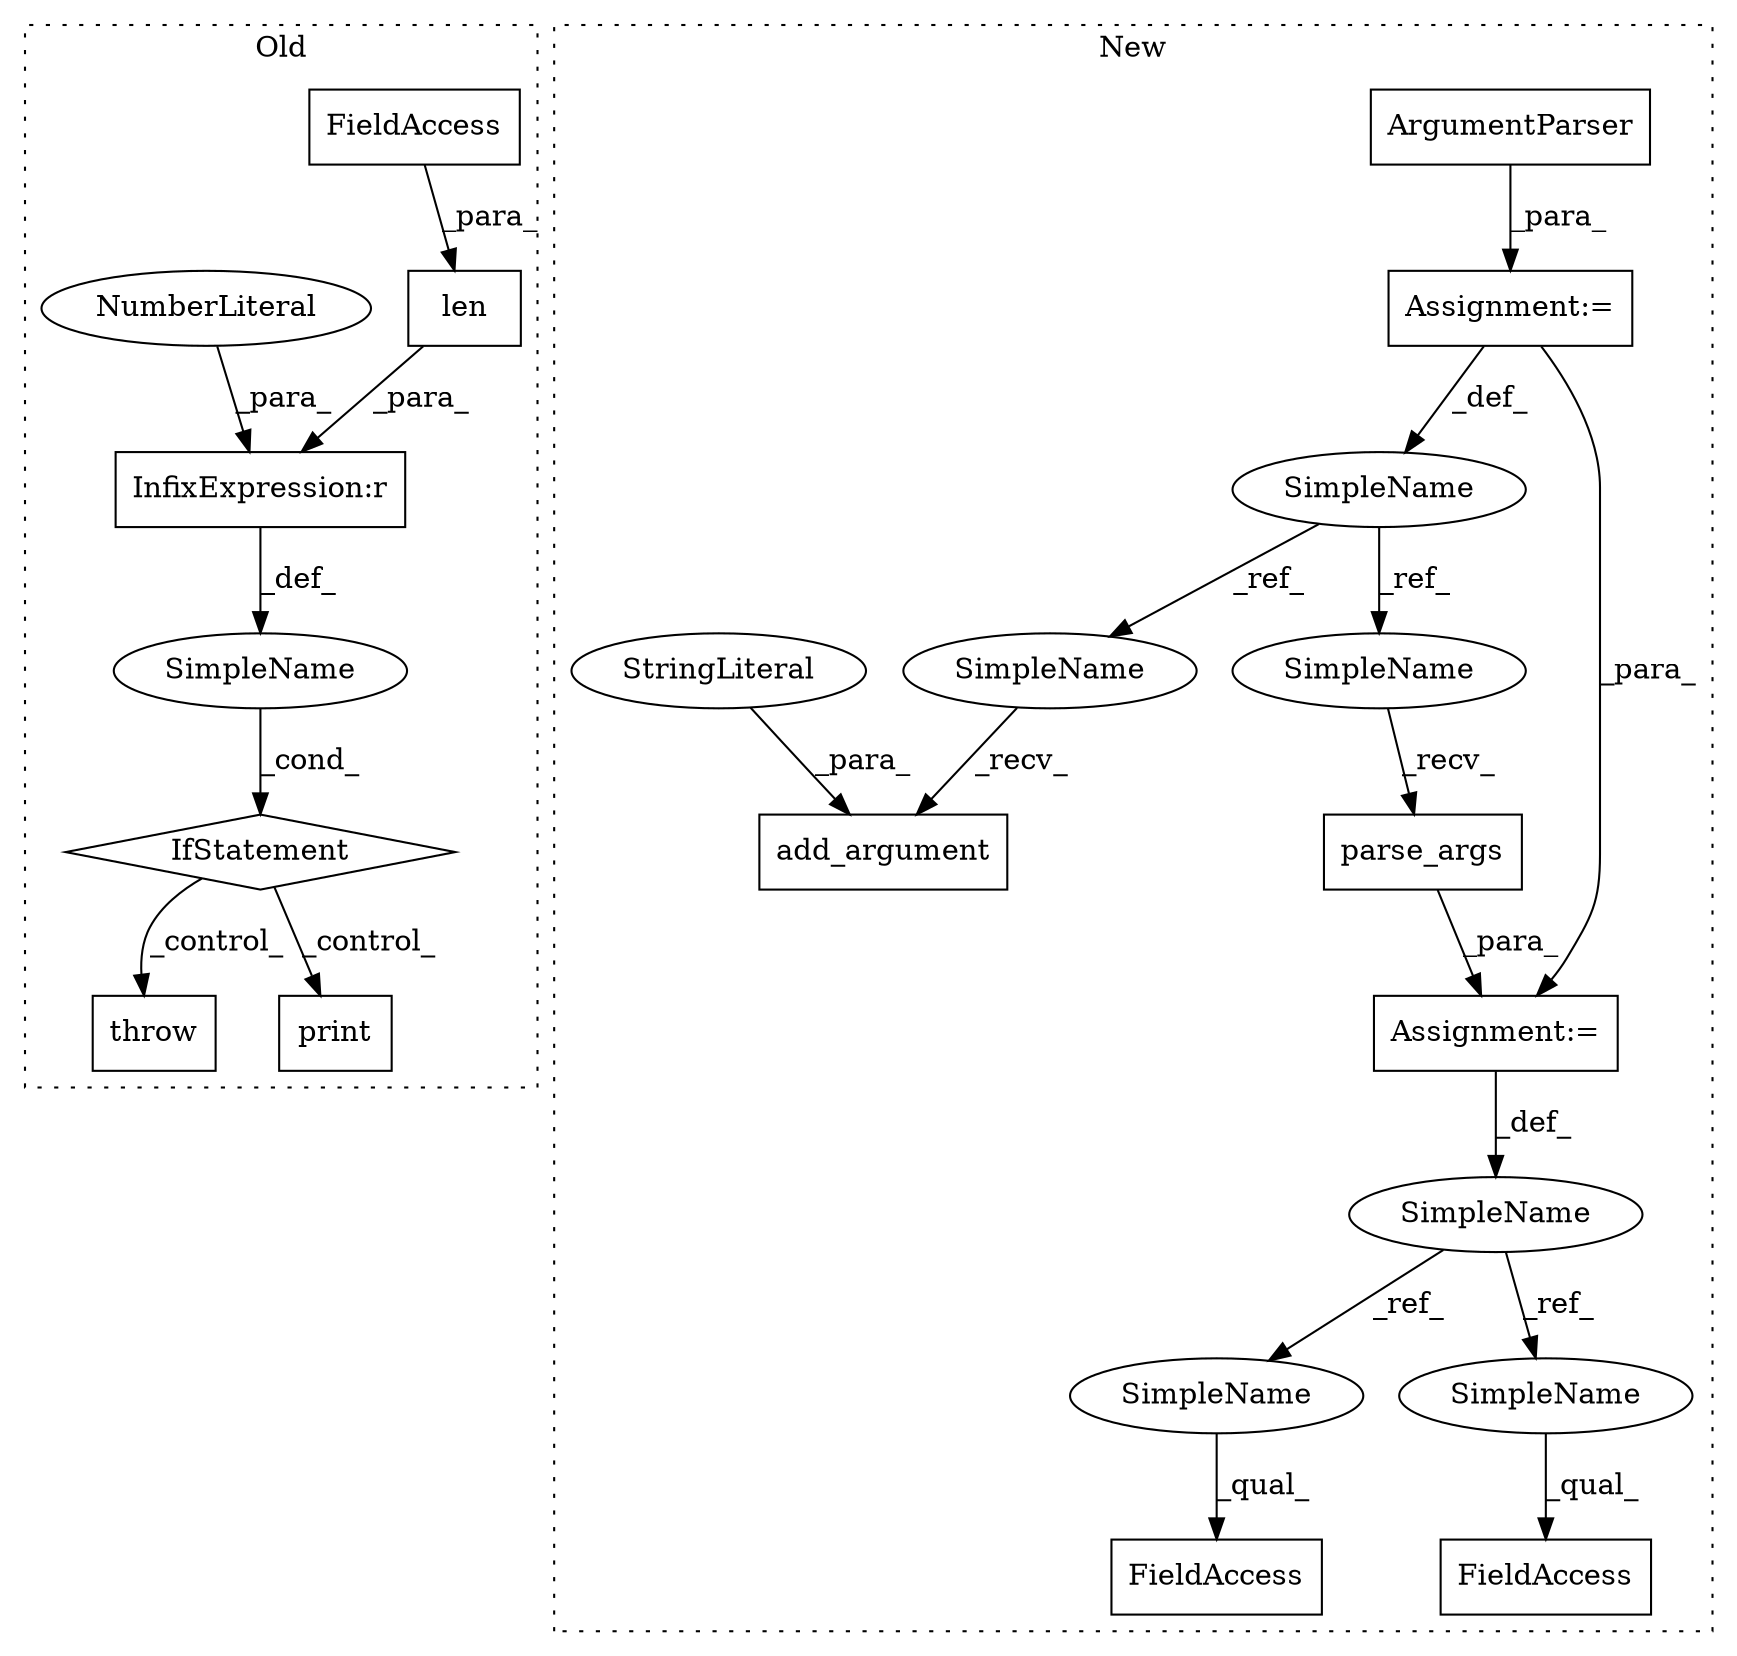 digraph G {
subgraph cluster0 {
1 [label="throw" a="53" s="988" l="6" shape="box"];
3 [label="IfStatement" a="25" s="431,452" l="4,2" shape="diamond"];
4 [label="SimpleName" a="42" s="" l="" shape="ellipse"];
5 [label="InfixExpression:r" a="27" s="448" l="3" shape="box"];
9 [label="len" a="32" s="435,447" l="4,1" shape="box"];
11 [label="FieldAccess" a="22" s="439" l="8" shape="box"];
13 [label="NumberLiteral" a="34" s="451" l="1" shape="ellipse"];
17 [label="print" a="32" s="782,844" l="6,1" shape="box"];
label = "Old";
style="dotted";
}
subgraph cluster1 {
2 [label="parse_args" a="32" s="841" l="12" shape="box"];
6 [label="Assignment:=" a="7" s="413" l="1" shape="box"];
7 [label="FieldAccess" a="22" s="954" l="17" shape="box"];
8 [label="FieldAccess" a="22" s="917" l="13" shape="box"];
10 [label="ArgumentParser" a="32" s="423,594" l="15,1" shape="box"];
12 [label="add_argument" a="32" s="696,822" l="13,1" shape="box"];
14 [label="SimpleName" a="42" s="829" l="4" shape="ellipse"];
15 [label="SimpleName" a="42" s="407" l="6" shape="ellipse"];
16 [label="StringLiteral" a="45" s="739" l="3" shape="ellipse"];
18 [label="Assignment:=" a="7" s="833" l="1" shape="box"];
19 [label="SimpleName" a="42" s="689" l="6" shape="ellipse"];
20 [label="SimpleName" a="42" s="834" l="6" shape="ellipse"];
21 [label="SimpleName" a="42" s="954" l="4" shape="ellipse"];
22 [label="SimpleName" a="42" s="917" l="4" shape="ellipse"];
label = "New";
style="dotted";
}
2 -> 18 [label="_para_"];
3 -> 17 [label="_control_"];
3 -> 1 [label="_control_"];
4 -> 3 [label="_cond_"];
5 -> 4 [label="_def_"];
6 -> 15 [label="_def_"];
6 -> 18 [label="_para_"];
9 -> 5 [label="_para_"];
10 -> 6 [label="_para_"];
11 -> 9 [label="_para_"];
13 -> 5 [label="_para_"];
14 -> 21 [label="_ref_"];
14 -> 22 [label="_ref_"];
15 -> 20 [label="_ref_"];
15 -> 19 [label="_ref_"];
16 -> 12 [label="_para_"];
18 -> 14 [label="_def_"];
19 -> 12 [label="_recv_"];
20 -> 2 [label="_recv_"];
21 -> 7 [label="_qual_"];
22 -> 8 [label="_qual_"];
}